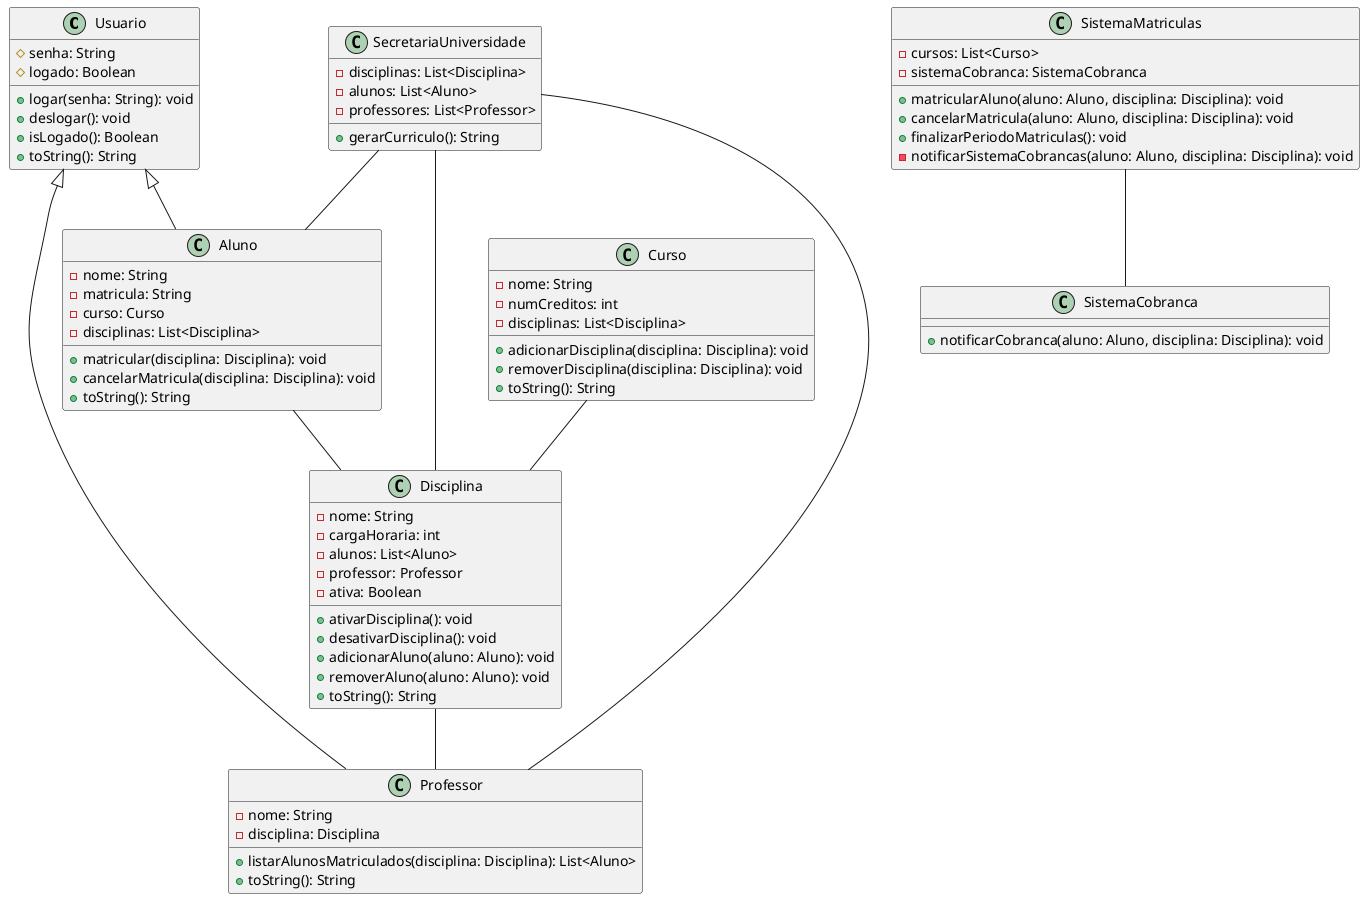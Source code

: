 @startuml

class Usuario {
  #senha: String
  #logado: Boolean
  +logar(senha: String): void
  +deslogar(): void
  +isLogado(): Boolean
  +toString(): String

}

class Aluno {
  -nome: String
  -matricula: String
  -curso: Curso
  -disciplinas: List<Disciplina>
  +matricular(disciplina: Disciplina): void
  +cancelarMatricula(disciplina: Disciplina): void
  +toString(): String
}

class Professor {
  -nome: String
  -disciplina: Disciplina
  +listarAlunosMatriculados(disciplina: Disciplina): List<Aluno>
  +toString(): String

}

class Disciplina {
  -nome: String
  -cargaHoraria: int
  -alunos: List<Aluno>
  -professor: Professor
  -ativa: Boolean
  +ativarDisciplina(): void
  +desativarDisciplina(): void
  +adicionarAluno(aluno: Aluno): void
  +removerAluno(aluno: Aluno): void
  +toString(): String

}

class Curso {
  -nome: String
  -numCreditos: int
  -disciplinas: List<Disciplina>
  +adicionarDisciplina(disciplina: Disciplina): void
  +removerDisciplina(disciplina: Disciplina): void
  +toString(): String

}

class SecretariaUniversidade {
  -disciplinas: List<Disciplina>
  -alunos: List<Aluno>
  -professores: List<Professor>
  +gerarCurriculo(): String
}

class SistemaCobranca {
  +notificarCobranca(aluno: Aluno, disciplina: Disciplina): void
}

class SistemaMatriculas {
  -cursos: List<Curso>
  -sistemaCobranca: SistemaCobranca
  +matricularAluno(aluno: Aluno, disciplina: Disciplina): void
  +cancelarMatricula(aluno: Aluno, disciplina: Disciplina): void
  +finalizarPeriodoMatriculas(): void
  -notificarSistemaCobrancas(aluno: Aluno, disciplina: Disciplina): void
}

Usuario <|-- Aluno
Usuario <|-- Professor
Aluno -- Disciplina 
Disciplina --  Professor
Curso -- Disciplina 
SistemaMatriculas -- SistemaCobranca 
SecretariaUniversidade -- Aluno
SecretariaUniversidade -- Disciplina 
SecretariaUniversidade -- Professor 

@enduml
